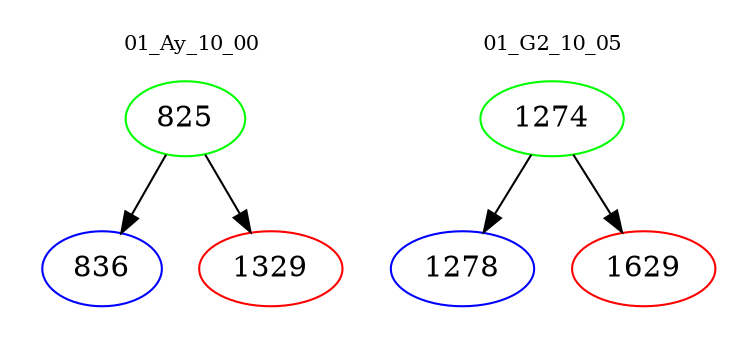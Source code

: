 digraph{
subgraph cluster_0 {
color = white
label = "01_Ay_10_00";
fontsize=10;
T0_825 [label="825", color="green"]
T0_825 -> T0_836 [color="black"]
T0_836 [label="836", color="blue"]
T0_825 -> T0_1329 [color="black"]
T0_1329 [label="1329", color="red"]
}
subgraph cluster_1 {
color = white
label = "01_G2_10_05";
fontsize=10;
T1_1274 [label="1274", color="green"]
T1_1274 -> T1_1278 [color="black"]
T1_1278 [label="1278", color="blue"]
T1_1274 -> T1_1629 [color="black"]
T1_1629 [label="1629", color="red"]
}
}
